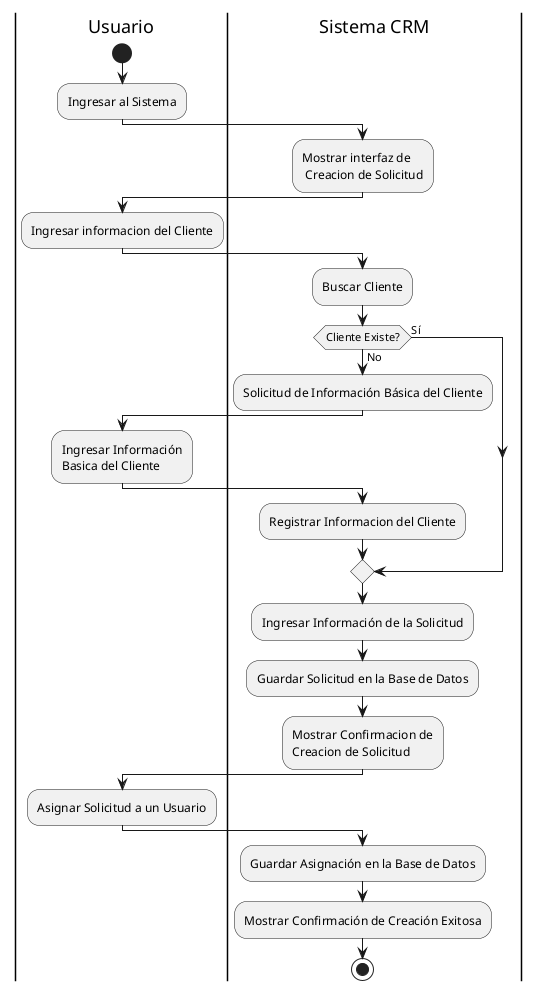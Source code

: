 @startuml

|Usuario|
start
:Ingresar al Sistema;
|Sistema CRM|
:Mostrar interfaz de\n Creacion de Solicitud;
|Usuario|
:Ingresar informacion del Cliente;
|Sistema CRM|
:Buscar Cliente;
if (Cliente Existe?) then (Sí)
    |Sistema CRM|

else (No)
    |Sistema CRM|
    :Solicitud de Información Básica del Cliente;
    |Usuario|
    :Ingresar Información\nBasica del Cliente;
    |Sistema CRM|
    :Registrar Informacion del Cliente;
endif

:Ingresar Información de la Solicitud;
:Guardar Solicitud en la Base de Datos;
|Sistema CRM|
:Mostrar Confirmacion de\nCreacion de Solicitud;
|Usuario|
:Asignar Solicitud a un Usuario;
|Sistema CRM|
:Guardar Asignación en la Base de Datos;
|Sistema CRM|
:Mostrar Confirmación de Creación Exitosa;
stop
@enduml
